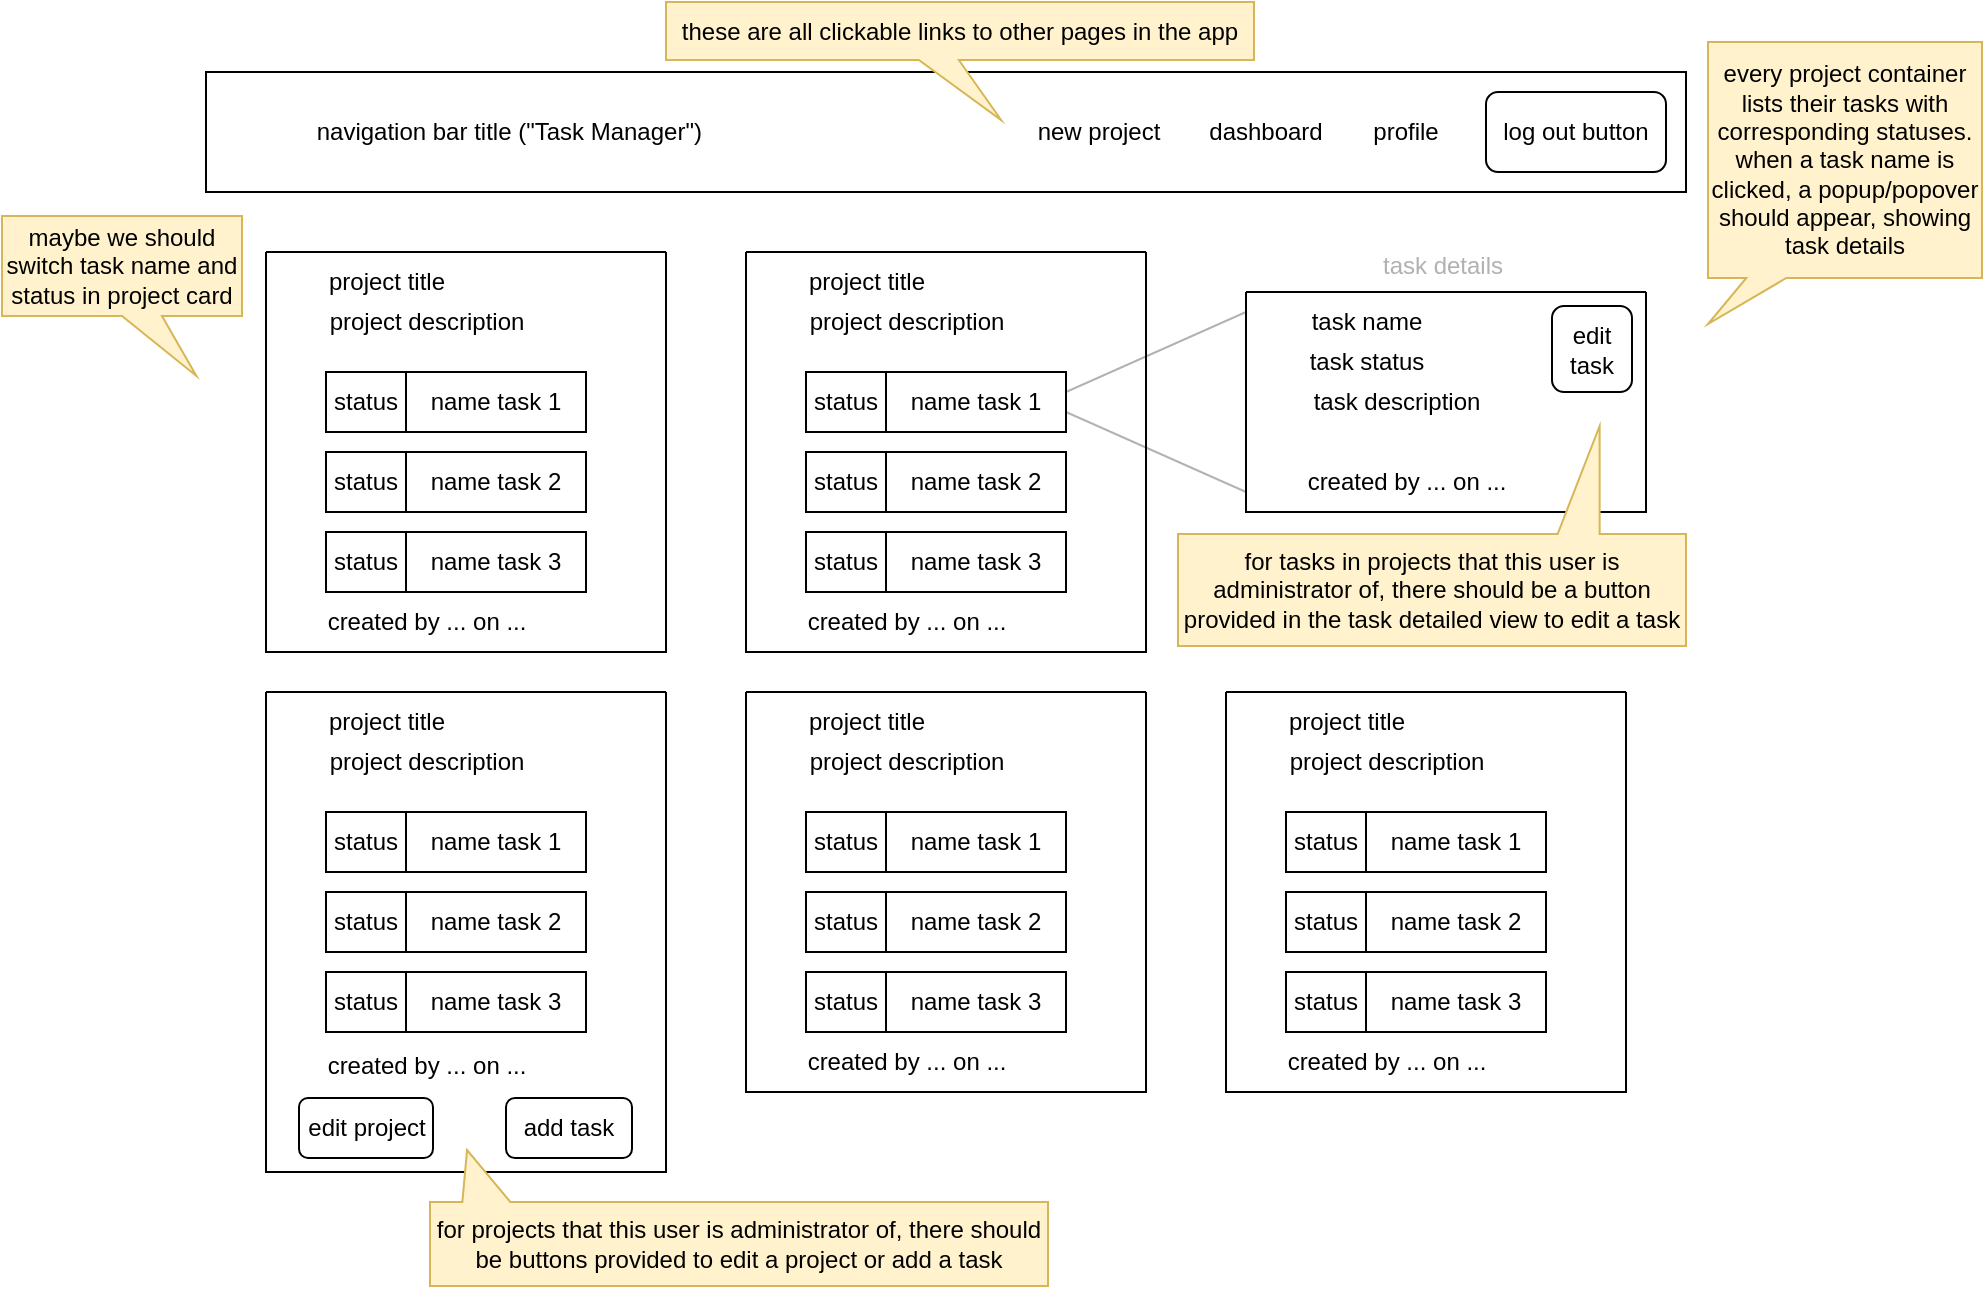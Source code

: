 <mxfile version="24.6.4" type="device">
  <diagram name="Pagina-1" id="xgBbTUGaxAenz8IpjHJa">
    <mxGraphModel dx="1194" dy="727" grid="0" gridSize="10" guides="1" tooltips="1" connect="1" arrows="1" fold="1" page="1" pageScale="1" pageWidth="1600" pageHeight="1200" math="0" shadow="0">
      <root>
        <mxCell id="0" />
        <mxCell id="1" parent="0" />
        <mxCell id="xvURnEesIbQ_wAalwUQ0-1" value="" style="swimlane;startSize=0;" parent="1" vertex="1">
          <mxGeometry x="440" y="240" width="200" height="200" as="geometry">
            <mxRectangle x="440" y="240" width="50" height="40" as="alternateBounds" />
          </mxGeometry>
        </mxCell>
        <mxCell id="xvURnEesIbQ_wAalwUQ0-2" value="project title" style="text;html=1;align=center;verticalAlign=middle;resizable=0;points=[];autosize=1;strokeColor=none;fillColor=none;" parent="xvURnEesIbQ_wAalwUQ0-1" vertex="1">
          <mxGeometry x="20" width="80" height="30" as="geometry" />
        </mxCell>
        <mxCell id="xvURnEesIbQ_wAalwUQ0-3" value="project description" style="text;html=1;align=center;verticalAlign=middle;resizable=0;points=[];autosize=1;strokeColor=none;fillColor=none;" parent="xvURnEesIbQ_wAalwUQ0-1" vertex="1">
          <mxGeometry x="20" y="20" width="120" height="30" as="geometry" />
        </mxCell>
        <mxCell id="xvURnEesIbQ_wAalwUQ0-4" value="created by ... on ..." style="text;html=1;align=center;verticalAlign=middle;resizable=0;points=[];autosize=1;strokeColor=none;fillColor=none;" parent="xvURnEesIbQ_wAalwUQ0-1" vertex="1">
          <mxGeometry x="20" y="170" width="120" height="30" as="geometry" />
        </mxCell>
        <mxCell id="xvURnEesIbQ_wAalwUQ0-8" value="name task 1" style="rounded=0;whiteSpace=wrap;html=1;" parent="xvURnEesIbQ_wAalwUQ0-1" vertex="1">
          <mxGeometry x="70" y="60" width="90" height="30" as="geometry" />
        </mxCell>
        <mxCell id="xvURnEesIbQ_wAalwUQ0-9" value="status" style="rounded=0;whiteSpace=wrap;html=1;" parent="xvURnEesIbQ_wAalwUQ0-1" vertex="1">
          <mxGeometry x="30" y="60" width="40" height="30" as="geometry" />
        </mxCell>
        <mxCell id="xvURnEesIbQ_wAalwUQ0-10" value="name task 2" style="rounded=0;whiteSpace=wrap;html=1;" parent="xvURnEesIbQ_wAalwUQ0-1" vertex="1">
          <mxGeometry x="70" y="100" width="90" height="30" as="geometry" />
        </mxCell>
        <mxCell id="xvURnEesIbQ_wAalwUQ0-11" value="status" style="rounded=0;whiteSpace=wrap;html=1;" parent="xvURnEesIbQ_wAalwUQ0-1" vertex="1">
          <mxGeometry x="30" y="100" width="40" height="30" as="geometry" />
        </mxCell>
        <mxCell id="xvURnEesIbQ_wAalwUQ0-12" value="name task 3" style="rounded=0;whiteSpace=wrap;html=1;" parent="xvURnEesIbQ_wAalwUQ0-1" vertex="1">
          <mxGeometry x="70" y="140" width="90" height="30" as="geometry" />
        </mxCell>
        <mxCell id="xvURnEesIbQ_wAalwUQ0-13" value="status" style="rounded=0;whiteSpace=wrap;html=1;" parent="xvURnEesIbQ_wAalwUQ0-1" vertex="1">
          <mxGeometry x="30" y="140" width="40" height="30" as="geometry" />
        </mxCell>
        <mxCell id="xvURnEesIbQ_wAalwUQ0-14" value="" style="endArrow=none;html=1;rounded=0;opacity=30;" parent="1" edge="1">
          <mxGeometry width="50" height="50" relative="1" as="geometry">
            <mxPoint x="600" y="310" as="sourcePoint" />
            <mxPoint x="690" y="270" as="targetPoint" />
          </mxGeometry>
        </mxCell>
        <mxCell id="xvURnEesIbQ_wAalwUQ0-15" value="" style="endArrow=none;html=1;rounded=0;opacity=30;" parent="1" edge="1">
          <mxGeometry width="50" height="50" relative="1" as="geometry">
            <mxPoint x="600" y="320" as="sourcePoint" />
            <mxPoint x="690" y="360" as="targetPoint" />
          </mxGeometry>
        </mxCell>
        <mxCell id="xvURnEesIbQ_wAalwUQ0-16" value="" style="swimlane;startSize=0;" parent="1" vertex="1">
          <mxGeometry x="690" y="260" width="200" height="110" as="geometry" />
        </mxCell>
        <mxCell id="xvURnEesIbQ_wAalwUQ0-17" value="task name" style="text;html=1;align=center;verticalAlign=middle;resizable=0;points=[];autosize=1;strokeColor=none;fillColor=none;" parent="xvURnEesIbQ_wAalwUQ0-16" vertex="1">
          <mxGeometry x="20" width="80" height="30" as="geometry" />
        </mxCell>
        <mxCell id="xvURnEesIbQ_wAalwUQ0-18" value="task description" style="text;html=1;align=center;verticalAlign=middle;resizable=0;points=[];autosize=1;strokeColor=none;fillColor=none;" parent="xvURnEesIbQ_wAalwUQ0-16" vertex="1">
          <mxGeometry x="20" y="40" width="110" height="30" as="geometry" />
        </mxCell>
        <mxCell id="xvURnEesIbQ_wAalwUQ0-19" value="created by ... on ..." style="text;html=1;align=center;verticalAlign=middle;resizable=0;points=[];autosize=1;strokeColor=none;fillColor=none;" parent="xvURnEesIbQ_wAalwUQ0-16" vertex="1">
          <mxGeometry x="20" y="80" width="120" height="30" as="geometry" />
        </mxCell>
        <mxCell id="xvURnEesIbQ_wAalwUQ0-20" value="task status" style="text;html=1;align=center;verticalAlign=middle;resizable=0;points=[];autosize=1;strokeColor=none;fillColor=none;" parent="xvURnEesIbQ_wAalwUQ0-16" vertex="1">
          <mxGeometry x="20" y="20" width="80" height="30" as="geometry" />
        </mxCell>
        <mxCell id="ElskE0GDDktqmLl02nsW-18" value="edit task" style="rounded=1;whiteSpace=wrap;html=1;" parent="xvURnEesIbQ_wAalwUQ0-16" vertex="1">
          <mxGeometry x="153" y="7" width="40" height="43" as="geometry" />
        </mxCell>
        <mxCell id="xvURnEesIbQ_wAalwUQ0-31" value="" style="swimlane;startSize=0;" parent="1" vertex="1">
          <mxGeometry x="440" y="460" width="200" height="200" as="geometry">
            <mxRectangle x="440" y="240" width="50" height="40" as="alternateBounds" />
          </mxGeometry>
        </mxCell>
        <mxCell id="xvURnEesIbQ_wAalwUQ0-32" value="project title" style="text;html=1;align=center;verticalAlign=middle;resizable=0;points=[];autosize=1;strokeColor=none;fillColor=none;" parent="xvURnEesIbQ_wAalwUQ0-31" vertex="1">
          <mxGeometry x="20" width="80" height="30" as="geometry" />
        </mxCell>
        <mxCell id="xvURnEesIbQ_wAalwUQ0-33" value="project description" style="text;html=1;align=center;verticalAlign=middle;resizable=0;points=[];autosize=1;strokeColor=none;fillColor=none;" parent="xvURnEesIbQ_wAalwUQ0-31" vertex="1">
          <mxGeometry x="20" y="20" width="120" height="30" as="geometry" />
        </mxCell>
        <mxCell id="xvURnEesIbQ_wAalwUQ0-34" value="created by ... on ..." style="text;html=1;align=center;verticalAlign=middle;resizable=0;points=[];autosize=1;strokeColor=none;fillColor=none;" parent="xvURnEesIbQ_wAalwUQ0-31" vertex="1">
          <mxGeometry x="20" y="170" width="120" height="30" as="geometry" />
        </mxCell>
        <mxCell id="xvURnEesIbQ_wAalwUQ0-35" value="name task 1" style="rounded=0;whiteSpace=wrap;html=1;" parent="xvURnEesIbQ_wAalwUQ0-31" vertex="1">
          <mxGeometry x="70" y="60" width="90" height="30" as="geometry" />
        </mxCell>
        <mxCell id="xvURnEesIbQ_wAalwUQ0-36" value="status" style="rounded=0;whiteSpace=wrap;html=1;" parent="xvURnEesIbQ_wAalwUQ0-31" vertex="1">
          <mxGeometry x="30" y="60" width="40" height="30" as="geometry" />
        </mxCell>
        <mxCell id="xvURnEesIbQ_wAalwUQ0-37" value="name task 2" style="rounded=0;whiteSpace=wrap;html=1;" parent="xvURnEesIbQ_wAalwUQ0-31" vertex="1">
          <mxGeometry x="70" y="100" width="90" height="30" as="geometry" />
        </mxCell>
        <mxCell id="xvURnEesIbQ_wAalwUQ0-38" value="status" style="rounded=0;whiteSpace=wrap;html=1;" parent="xvURnEesIbQ_wAalwUQ0-31" vertex="1">
          <mxGeometry x="30" y="100" width="40" height="30" as="geometry" />
        </mxCell>
        <mxCell id="xvURnEesIbQ_wAalwUQ0-39" value="name task 3" style="rounded=0;whiteSpace=wrap;html=1;" parent="xvURnEesIbQ_wAalwUQ0-31" vertex="1">
          <mxGeometry x="70" y="140" width="90" height="30" as="geometry" />
        </mxCell>
        <mxCell id="xvURnEesIbQ_wAalwUQ0-40" value="status" style="rounded=0;whiteSpace=wrap;html=1;" parent="xvURnEesIbQ_wAalwUQ0-31" vertex="1">
          <mxGeometry x="30" y="140" width="40" height="30" as="geometry" />
        </mxCell>
        <mxCell id="xvURnEesIbQ_wAalwUQ0-41" value="" style="swimlane;startSize=0;" parent="1" vertex="1">
          <mxGeometry x="680" y="460" width="200" height="200" as="geometry">
            <mxRectangle x="440" y="240" width="50" height="40" as="alternateBounds" />
          </mxGeometry>
        </mxCell>
        <mxCell id="xvURnEesIbQ_wAalwUQ0-42" value="project title" style="text;html=1;align=center;verticalAlign=middle;resizable=0;points=[];autosize=1;strokeColor=none;fillColor=none;" parent="xvURnEesIbQ_wAalwUQ0-41" vertex="1">
          <mxGeometry x="20" width="80" height="30" as="geometry" />
        </mxCell>
        <mxCell id="xvURnEesIbQ_wAalwUQ0-43" value="project description" style="text;html=1;align=center;verticalAlign=middle;resizable=0;points=[];autosize=1;strokeColor=none;fillColor=none;" parent="xvURnEesIbQ_wAalwUQ0-41" vertex="1">
          <mxGeometry x="20" y="20" width="120" height="30" as="geometry" />
        </mxCell>
        <mxCell id="xvURnEesIbQ_wAalwUQ0-44" value="created by ... on ..." style="text;html=1;align=center;verticalAlign=middle;resizable=0;points=[];autosize=1;strokeColor=none;fillColor=none;" parent="xvURnEesIbQ_wAalwUQ0-41" vertex="1">
          <mxGeometry x="20" y="170" width="120" height="30" as="geometry" />
        </mxCell>
        <mxCell id="xvURnEesIbQ_wAalwUQ0-45" value="name task 1" style="rounded=0;whiteSpace=wrap;html=1;" parent="xvURnEesIbQ_wAalwUQ0-41" vertex="1">
          <mxGeometry x="70" y="60" width="90" height="30" as="geometry" />
        </mxCell>
        <mxCell id="xvURnEesIbQ_wAalwUQ0-46" value="status" style="rounded=0;whiteSpace=wrap;html=1;" parent="xvURnEesIbQ_wAalwUQ0-41" vertex="1">
          <mxGeometry x="30" y="60" width="40" height="30" as="geometry" />
        </mxCell>
        <mxCell id="xvURnEesIbQ_wAalwUQ0-47" value="name task 2" style="rounded=0;whiteSpace=wrap;html=1;" parent="xvURnEesIbQ_wAalwUQ0-41" vertex="1">
          <mxGeometry x="70" y="100" width="90" height="30" as="geometry" />
        </mxCell>
        <mxCell id="xvURnEesIbQ_wAalwUQ0-48" value="status" style="rounded=0;whiteSpace=wrap;html=1;" parent="xvURnEesIbQ_wAalwUQ0-41" vertex="1">
          <mxGeometry x="30" y="100" width="40" height="30" as="geometry" />
        </mxCell>
        <mxCell id="xvURnEesIbQ_wAalwUQ0-49" value="name task 3" style="rounded=0;whiteSpace=wrap;html=1;" parent="xvURnEesIbQ_wAalwUQ0-41" vertex="1">
          <mxGeometry x="70" y="140" width="90" height="30" as="geometry" />
        </mxCell>
        <mxCell id="xvURnEesIbQ_wAalwUQ0-50" value="status" style="rounded=0;whiteSpace=wrap;html=1;" parent="xvURnEesIbQ_wAalwUQ0-41" vertex="1">
          <mxGeometry x="30" y="140" width="40" height="30" as="geometry" />
        </mxCell>
        <mxCell id="xvURnEesIbQ_wAalwUQ0-61" value="" style="swimlane;startSize=0;" parent="1" vertex="1">
          <mxGeometry x="200" y="460" width="200" height="240" as="geometry">
            <mxRectangle x="440" y="240" width="50" height="40" as="alternateBounds" />
          </mxGeometry>
        </mxCell>
        <mxCell id="xvURnEesIbQ_wAalwUQ0-62" value="project title" style="text;html=1;align=center;verticalAlign=middle;resizable=0;points=[];autosize=1;strokeColor=none;fillColor=none;" parent="xvURnEesIbQ_wAalwUQ0-61" vertex="1">
          <mxGeometry x="20" width="80" height="30" as="geometry" />
        </mxCell>
        <mxCell id="xvURnEesIbQ_wAalwUQ0-63" value="project description" style="text;html=1;align=center;verticalAlign=middle;resizable=0;points=[];autosize=1;strokeColor=none;fillColor=none;" parent="xvURnEesIbQ_wAalwUQ0-61" vertex="1">
          <mxGeometry x="20" y="20" width="120" height="30" as="geometry" />
        </mxCell>
        <mxCell id="xvURnEesIbQ_wAalwUQ0-64" value="created by ... on ..." style="text;html=1;align=center;verticalAlign=middle;resizable=0;points=[];autosize=1;strokeColor=none;fillColor=none;" parent="xvURnEesIbQ_wAalwUQ0-61" vertex="1">
          <mxGeometry x="20" y="172" width="120" height="30" as="geometry" />
        </mxCell>
        <mxCell id="xvURnEesIbQ_wAalwUQ0-65" value="name task 1" style="rounded=0;whiteSpace=wrap;html=1;" parent="xvURnEesIbQ_wAalwUQ0-61" vertex="1">
          <mxGeometry x="70" y="60" width="90" height="30" as="geometry" />
        </mxCell>
        <mxCell id="xvURnEesIbQ_wAalwUQ0-66" value="status" style="rounded=0;whiteSpace=wrap;html=1;" parent="xvURnEesIbQ_wAalwUQ0-61" vertex="1">
          <mxGeometry x="30" y="60" width="40" height="30" as="geometry" />
        </mxCell>
        <mxCell id="xvURnEesIbQ_wAalwUQ0-67" value="name task 2" style="rounded=0;whiteSpace=wrap;html=1;" parent="xvURnEesIbQ_wAalwUQ0-61" vertex="1">
          <mxGeometry x="70" y="100" width="90" height="30" as="geometry" />
        </mxCell>
        <mxCell id="xvURnEesIbQ_wAalwUQ0-68" value="status" style="rounded=0;whiteSpace=wrap;html=1;" parent="xvURnEesIbQ_wAalwUQ0-61" vertex="1">
          <mxGeometry x="30" y="100" width="40" height="30" as="geometry" />
        </mxCell>
        <mxCell id="xvURnEesIbQ_wAalwUQ0-69" value="name task 3" style="rounded=0;whiteSpace=wrap;html=1;" parent="xvURnEesIbQ_wAalwUQ0-61" vertex="1">
          <mxGeometry x="70" y="140" width="90" height="30" as="geometry" />
        </mxCell>
        <mxCell id="xvURnEesIbQ_wAalwUQ0-70" value="status" style="rounded=0;whiteSpace=wrap;html=1;" parent="xvURnEesIbQ_wAalwUQ0-61" vertex="1">
          <mxGeometry x="30" y="140" width="40" height="30" as="geometry" />
        </mxCell>
        <mxCell id="ElskE0GDDktqmLl02nsW-16" value="add task" style="rounded=1;whiteSpace=wrap;html=1;" parent="xvURnEesIbQ_wAalwUQ0-61" vertex="1">
          <mxGeometry x="120" y="203" width="63" height="30" as="geometry" />
        </mxCell>
        <mxCell id="ElskE0GDDktqmLl02nsW-17" value="edit project" style="rounded=1;whiteSpace=wrap;html=1;" parent="xvURnEesIbQ_wAalwUQ0-61" vertex="1">
          <mxGeometry x="16.5" y="203" width="67" height="30" as="geometry" />
        </mxCell>
        <mxCell id="xvURnEesIbQ_wAalwUQ0-71" value="" style="swimlane;startSize=0;" parent="1" vertex="1">
          <mxGeometry x="200" y="240" width="200" height="200" as="geometry">
            <mxRectangle x="440" y="240" width="50" height="40" as="alternateBounds" />
          </mxGeometry>
        </mxCell>
        <mxCell id="xvURnEesIbQ_wAalwUQ0-72" value="project title" style="text;html=1;align=center;verticalAlign=middle;resizable=0;points=[];autosize=1;strokeColor=none;fillColor=none;" parent="xvURnEesIbQ_wAalwUQ0-71" vertex="1">
          <mxGeometry x="20" width="80" height="30" as="geometry" />
        </mxCell>
        <mxCell id="xvURnEesIbQ_wAalwUQ0-73" value="project description" style="text;html=1;align=center;verticalAlign=middle;resizable=0;points=[];autosize=1;strokeColor=none;fillColor=none;" parent="xvURnEesIbQ_wAalwUQ0-71" vertex="1">
          <mxGeometry x="20" y="20" width="120" height="30" as="geometry" />
        </mxCell>
        <mxCell id="xvURnEesIbQ_wAalwUQ0-74" value="created by ... on ..." style="text;html=1;align=center;verticalAlign=middle;resizable=0;points=[];autosize=1;strokeColor=none;fillColor=none;" parent="xvURnEesIbQ_wAalwUQ0-71" vertex="1">
          <mxGeometry x="20" y="170" width="120" height="30" as="geometry" />
        </mxCell>
        <mxCell id="xvURnEesIbQ_wAalwUQ0-75" value="name task 1" style="rounded=0;whiteSpace=wrap;html=1;" parent="xvURnEesIbQ_wAalwUQ0-71" vertex="1">
          <mxGeometry x="70" y="60" width="90" height="30" as="geometry" />
        </mxCell>
        <mxCell id="xvURnEesIbQ_wAalwUQ0-76" value="status" style="rounded=0;whiteSpace=wrap;html=1;" parent="xvURnEesIbQ_wAalwUQ0-71" vertex="1">
          <mxGeometry x="30" y="60" width="40" height="30" as="geometry" />
        </mxCell>
        <mxCell id="xvURnEesIbQ_wAalwUQ0-77" value="name task 2" style="rounded=0;whiteSpace=wrap;html=1;" parent="xvURnEesIbQ_wAalwUQ0-71" vertex="1">
          <mxGeometry x="70" y="100" width="90" height="30" as="geometry" />
        </mxCell>
        <mxCell id="xvURnEesIbQ_wAalwUQ0-78" value="status" style="rounded=0;whiteSpace=wrap;html=1;" parent="xvURnEesIbQ_wAalwUQ0-71" vertex="1">
          <mxGeometry x="30" y="100" width="40" height="30" as="geometry" />
        </mxCell>
        <mxCell id="xvURnEesIbQ_wAalwUQ0-79" value="name task 3" style="rounded=0;whiteSpace=wrap;html=1;" parent="xvURnEesIbQ_wAalwUQ0-71" vertex="1">
          <mxGeometry x="70" y="140" width="90" height="30" as="geometry" />
        </mxCell>
        <mxCell id="xvURnEesIbQ_wAalwUQ0-80" value="status" style="rounded=0;whiteSpace=wrap;html=1;" parent="xvURnEesIbQ_wAalwUQ0-71" vertex="1">
          <mxGeometry x="30" y="140" width="40" height="30" as="geometry" />
        </mxCell>
        <mxCell id="xvURnEesIbQ_wAalwUQ0-81" value="&lt;span style=&quot;white-space: pre;&quot;&gt;&#x9;&lt;/span&gt;&lt;span style=&quot;white-space: pre;&quot;&gt;&#x9;&lt;/span&gt;navigation bar title (&quot;Task Manager&quot;)" style="rounded=0;whiteSpace=wrap;html=1;align=left;" parent="1" vertex="1">
          <mxGeometry x="170" y="150" width="740" height="60" as="geometry" />
        </mxCell>
        <mxCell id="xvURnEesIbQ_wAalwUQ0-83" value="log out button" style="rounded=1;whiteSpace=wrap;html=1;" parent="1" vertex="1">
          <mxGeometry x="810" y="160" width="90" height="40" as="geometry" />
        </mxCell>
        <mxCell id="xvURnEesIbQ_wAalwUQ0-84" value="profile" style="text;html=1;align=center;verticalAlign=middle;whiteSpace=wrap;rounded=0;" parent="1" vertex="1">
          <mxGeometry x="740" y="165" width="60" height="30" as="geometry" />
        </mxCell>
        <mxCell id="IIklK6UxjJBZ_3fA3fXm-1" value="dashboard" style="text;html=1;align=center;verticalAlign=middle;whiteSpace=wrap;rounded=0;" parent="1" vertex="1">
          <mxGeometry x="670" y="165" width="60" height="30" as="geometry" />
        </mxCell>
        <mxCell id="IIklK6UxjJBZ_3fA3fXm-2" value="every project container lists their tasks with corresponding statuses.&lt;div&gt;when a task name is clicked, a popup/popover should appear, showing task details&lt;/div&gt;" style="shape=callout;whiteSpace=wrap;html=1;perimeter=calloutPerimeter;fillColor=#fff2cc;strokeColor=#d6b656;position2=0;size=23;position=0.14;" parent="1" vertex="1">
          <mxGeometry x="921" y="135" width="137" height="141" as="geometry" />
        </mxCell>
        <mxCell id="xvURnEesIbQ_wAalwUQ0-87" value="maybe we should switch task name and status in project card" style="shape=callout;whiteSpace=wrap;html=1;perimeter=calloutPerimeter;fillColor=#fff2cc;strokeColor=#d6b656;position2=0.81;" parent="1" vertex="1">
          <mxGeometry x="68" y="222" width="120" height="80" as="geometry" />
        </mxCell>
        <mxCell id="ElskE0GDDktqmLl02nsW-1" value="new project" style="text;html=1;align=center;verticalAlign=middle;whiteSpace=wrap;rounded=0;" parent="1" vertex="1">
          <mxGeometry x="580" y="165" width="73" height="30" as="geometry" />
        </mxCell>
        <mxCell id="ElskE0GDDktqmLl02nsW-6" value="for projects that this user is administrator of, there should be buttons provided to edit a project or add a task" style="shape=callout;whiteSpace=wrap;html=1;perimeter=calloutPerimeter;direction=west;fillColor=#fff2cc;strokeColor=#d6b656;base=24;size=26;position=0.87;position2=0.94;" parent="1" vertex="1">
          <mxGeometry x="282" y="689" width="309" height="68" as="geometry" />
        </mxCell>
        <mxCell id="ElskE0GDDktqmLl02nsW-11" value="task details" style="text;html=1;align=center;verticalAlign=middle;resizable=0;points=[];autosize=1;strokeColor=none;fillColor=none;textOpacity=30;" parent="1" vertex="1">
          <mxGeometry x="749" y="234" width="78" height="26" as="geometry" />
        </mxCell>
        <mxCell id="ElskE0GDDktqmLl02nsW-19" value="for tasks in projects that this user is administrator of, there should be a button provided in the task detailed view to edit a task" style="shape=callout;whiteSpace=wrap;html=1;perimeter=calloutPerimeter;direction=west;fillColor=#fff2cc;strokeColor=#d6b656;base=21;size=54;position=0.17;position2=0.17;" parent="1" vertex="1">
          <mxGeometry x="656" y="327" width="254" height="110" as="geometry" />
        </mxCell>
        <mxCell id="ElskE0GDDktqmLl02nsW-20" value="these are all clickable links to other pages in the app" style="shape=callout;whiteSpace=wrap;html=1;perimeter=calloutPerimeter;fillColor=#fff2cc;strokeColor=#d6b656;position2=0.57;size=30;position=0.43;" parent="1" vertex="1">
          <mxGeometry x="400" y="115" width="294" height="59" as="geometry" />
        </mxCell>
      </root>
    </mxGraphModel>
  </diagram>
</mxfile>
